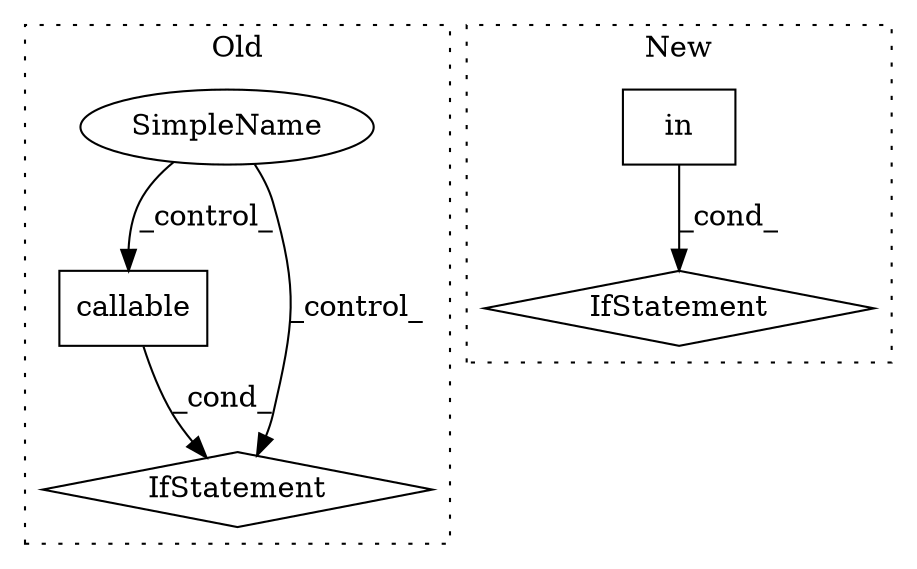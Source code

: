 digraph G {
subgraph cluster0 {
1 [label="callable" a="32" s="4860,4872" l="9,1" shape="box"];
4 [label="IfStatement" a="25" s="4855,4873" l="4,2" shape="diamond"];
5 [label="SimpleName" a="42" s="" l="" shape="ellipse"];
label = "Old";
style="dotted";
}
subgraph cluster1 {
2 [label="in" a="105" s="4435" l="36" shape="box"];
3 [label="IfStatement" a="25" s="4427,4471" l="8,2" shape="diamond"];
label = "New";
style="dotted";
}
1 -> 4 [label="_cond_"];
2 -> 3 [label="_cond_"];
5 -> 1 [label="_control_"];
5 -> 4 [label="_control_"];
}